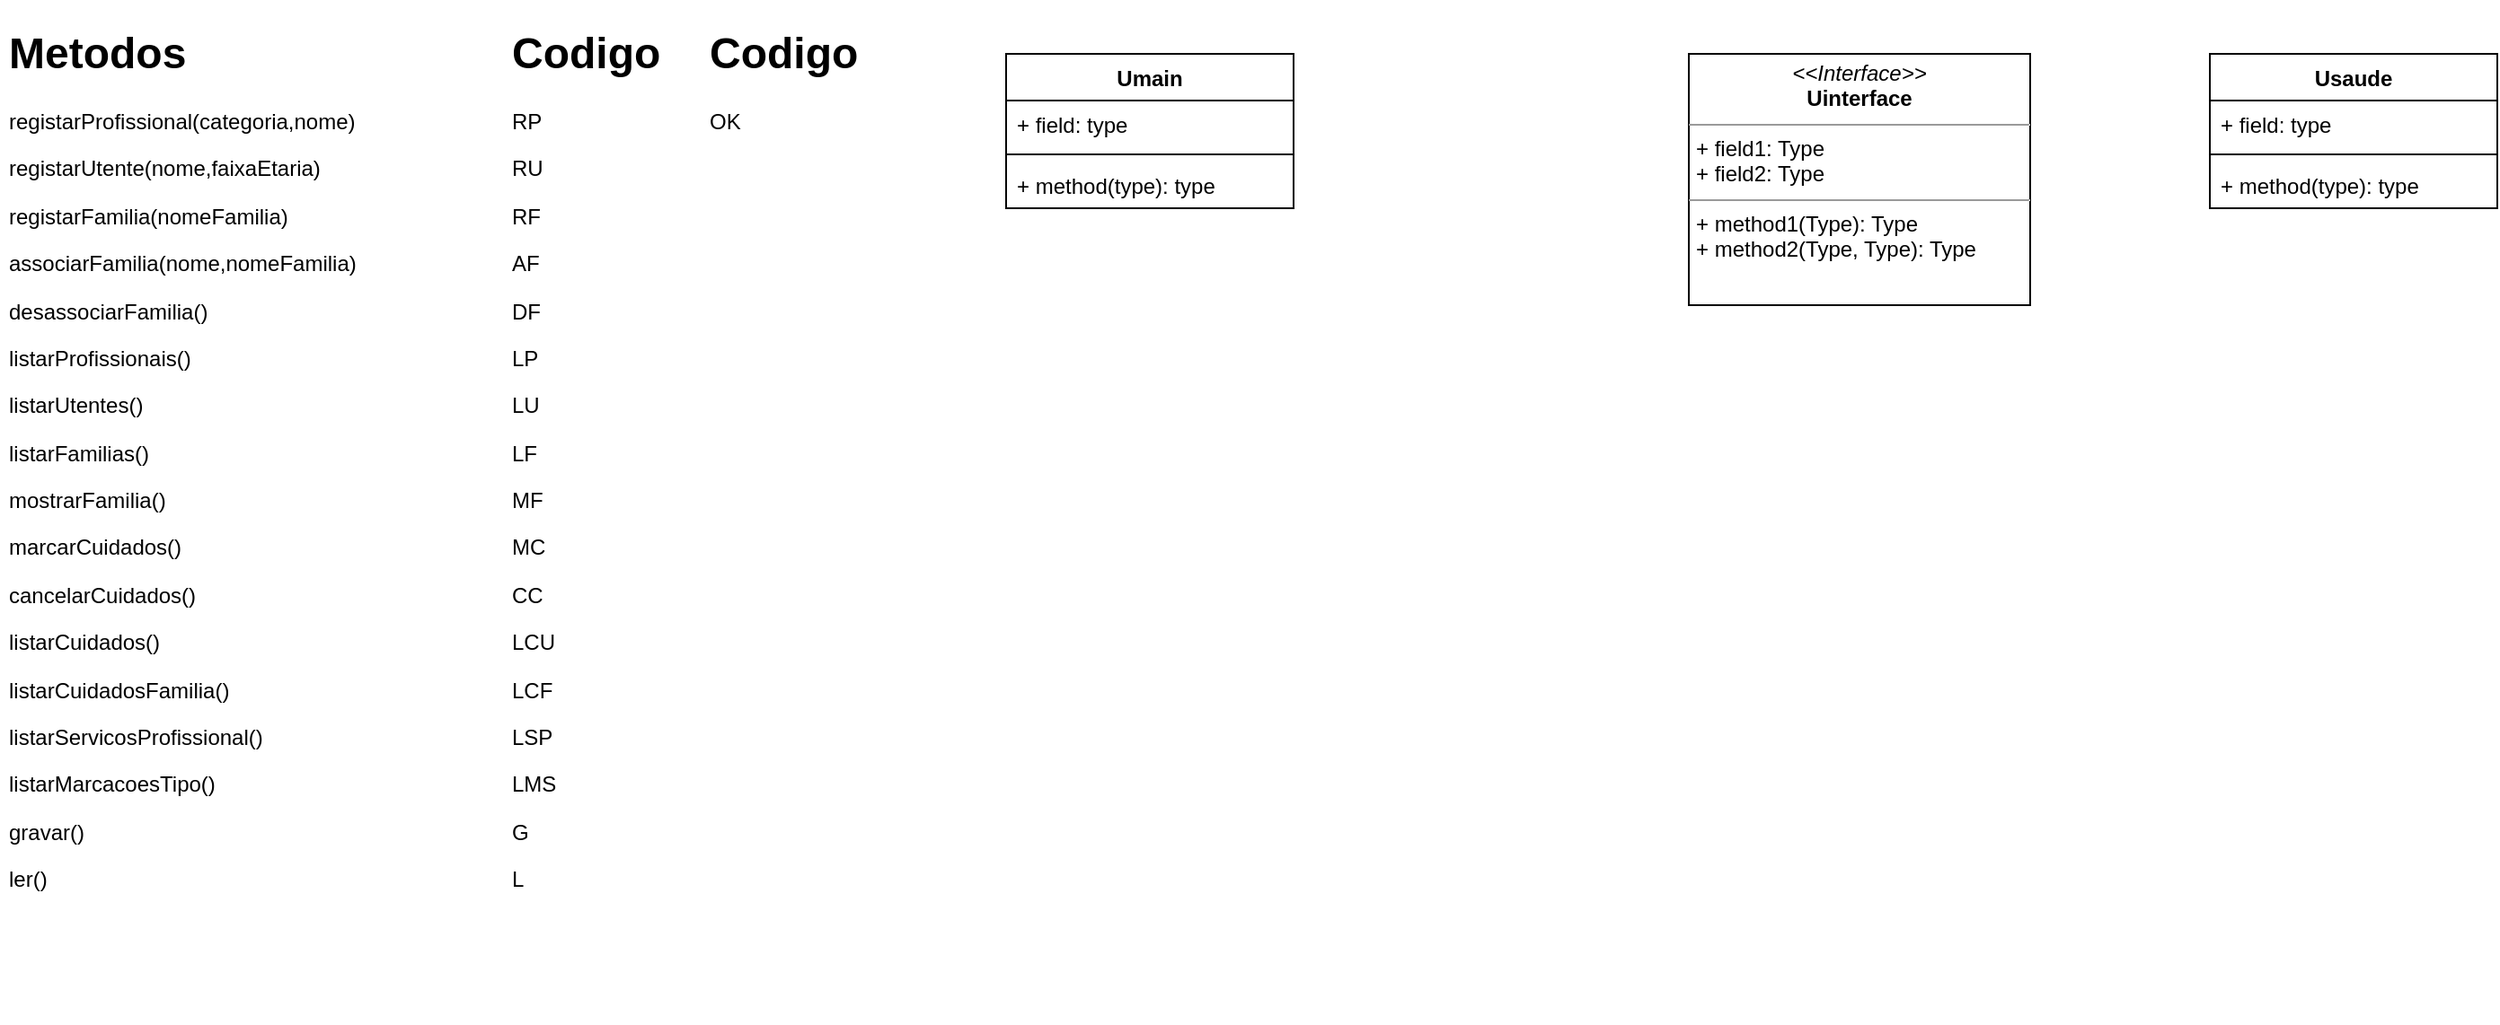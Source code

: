 <mxfile version="12.4.9" type="github"><diagram id="C5RBs43oDa-KdzZeNtuy" name="Page-1"><mxGraphModel dx="1365" dy="367" grid="1" gridSize="10" guides="1" tooltips="1" connect="1" arrows="1" fold="1" page="1" pageScale="1" pageWidth="827" pageHeight="1169" math="0" shadow="0"><root><mxCell id="WIyWlLk6GJQsqaUBKTNV-0"/><mxCell id="WIyWlLk6GJQsqaUBKTNV-1" parent="WIyWlLk6GJQsqaUBKTNV-0"/><mxCell id="7nI94-jbErcnDTuIcxQF-0" value="&lt;h1&gt;Metodos&lt;/h1&gt;&lt;p&gt;registarProfissional(categoria,nome)&lt;/p&gt;&lt;p&gt;registarUtente(nome,faixaEtaria)&lt;/p&gt;&lt;p&gt;registarFamilia(nomeFamilia)&lt;/p&gt;&lt;p&gt;associarFamilia(nome,nomeFamilia)&lt;/p&gt;&lt;p&gt;desassociarFamilia()&lt;/p&gt;&lt;p&gt;listarProfissionais()&lt;/p&gt;&lt;p&gt;listarUtentes()&lt;/p&gt;&lt;p&gt;listarFamilias()&lt;/p&gt;&lt;p&gt;mostrarFamilia()&lt;/p&gt;&lt;p&gt;marcarCuidados()&lt;/p&gt;&lt;p&gt;cancelarCuidados()&lt;/p&gt;&lt;p&gt;listarCuidados()&lt;/p&gt;&lt;p&gt;listarCuidadosFamilia()&lt;/p&gt;&lt;p&gt;listarServicosProfissional()&lt;/p&gt;&lt;p&gt;listarMarcacoesTipo()&lt;/p&gt;&lt;p&gt;gravar()&lt;/p&gt;&lt;p&gt;ler()&lt;br&gt;&lt;/p&gt;&lt;p&gt;&lt;br&gt;&lt;/p&gt;&lt;p&gt;&lt;br&gt;&lt;/p&gt;" style="text;html=1;strokeColor=none;fillColor=none;spacing=5;spacingTop=-20;whiteSpace=wrap;overflow=hidden;rounded=0;" parent="WIyWlLk6GJQsqaUBKTNV-1" vertex="1"><mxGeometry x="-780" y="30" width="280" height="520" as="geometry"/></mxCell><mxCell id="7nI94-jbErcnDTuIcxQF-1" value="&lt;h1&gt;Codigo&lt;/h1&gt;&lt;p&gt;RP&lt;/p&gt;&lt;p&gt;RU&lt;/p&gt;&lt;p&gt;RF&lt;/p&gt;&lt;p&gt;AF&lt;/p&gt;&lt;p&gt;DF&lt;/p&gt;&lt;p&gt;LP&lt;/p&gt;&lt;p&gt;LU&lt;/p&gt;&lt;p&gt;LF&lt;/p&gt;&lt;p&gt;MF&lt;/p&gt;&lt;p&gt;MC&lt;/p&gt;&lt;p&gt;CC&lt;/p&gt;&lt;p&gt;LCU&lt;/p&gt;&lt;p&gt;LCF&lt;/p&gt;&lt;p&gt;LSP&lt;/p&gt;&lt;p&gt;LMS&lt;/p&gt;&lt;p&gt;G&lt;/p&gt;&lt;p&gt;L&lt;br&gt;&lt;/p&gt;&lt;p&gt;&lt;br&gt;&lt;/p&gt;" style="text;html=1;strokeColor=none;fillColor=none;spacing=5;spacingTop=-20;whiteSpace=wrap;overflow=hidden;rounded=0;" parent="WIyWlLk6GJQsqaUBKTNV-1" vertex="1"><mxGeometry x="-500.0" y="30" width="100" height="560" as="geometry"/></mxCell><mxCell id="BHbBqp7cXvZH5H7JgLkB-0" value="Usaude" style="swimlane;fontStyle=1;align=center;verticalAlign=top;childLayout=stackLayout;horizontal=1;startSize=26;horizontalStack=0;resizeParent=1;resizeParentMax=0;resizeLast=0;collapsible=1;marginBottom=0;" vertex="1" parent="WIyWlLk6GJQsqaUBKTNV-1"><mxGeometry x="450" y="50" width="160" height="86" as="geometry"/></mxCell><mxCell id="BHbBqp7cXvZH5H7JgLkB-1" value="+ field: type" style="text;strokeColor=none;fillColor=none;align=left;verticalAlign=top;spacingLeft=4;spacingRight=4;overflow=hidden;rotatable=0;points=[[0,0.5],[1,0.5]];portConstraint=eastwest;" vertex="1" parent="BHbBqp7cXvZH5H7JgLkB-0"><mxGeometry y="26" width="160" height="26" as="geometry"/></mxCell><mxCell id="BHbBqp7cXvZH5H7JgLkB-2" value="" style="line;strokeWidth=1;fillColor=none;align=left;verticalAlign=middle;spacingTop=-1;spacingLeft=3;spacingRight=3;rotatable=0;labelPosition=right;points=[];portConstraint=eastwest;" vertex="1" parent="BHbBqp7cXvZH5H7JgLkB-0"><mxGeometry y="52" width="160" height="8" as="geometry"/></mxCell><mxCell id="BHbBqp7cXvZH5H7JgLkB-3" value="+ method(type): type" style="text;strokeColor=none;fillColor=none;align=left;verticalAlign=top;spacingLeft=4;spacingRight=4;overflow=hidden;rotatable=0;points=[[0,0.5],[1,0.5]];portConstraint=eastwest;" vertex="1" parent="BHbBqp7cXvZH5H7JgLkB-0"><mxGeometry y="60" width="160" height="26" as="geometry"/></mxCell><mxCell id="BHbBqp7cXvZH5H7JgLkB-4" value="&lt;p style=&quot;margin: 0px ; margin-top: 4px ; text-align: center&quot;&gt;&lt;i&gt;&amp;lt;&amp;lt;Interface&amp;gt;&amp;gt;&lt;/i&gt;&lt;br&gt;&lt;b&gt;Uinterface&lt;/b&gt;&lt;/p&gt;&lt;hr size=&quot;1&quot;&gt;&lt;p style=&quot;margin: 0px ; margin-left: 4px&quot;&gt;+ field1: Type&lt;br&gt;+ field2: Type&lt;/p&gt;&lt;hr size=&quot;1&quot;&gt;&lt;p style=&quot;margin: 0px ; margin-left: 4px&quot;&gt;+ method1(Type): Type&lt;br&gt;+ method2(Type, Type): Type&lt;/p&gt;" style="verticalAlign=top;align=left;overflow=fill;fontSize=12;fontFamily=Helvetica;html=1;" vertex="1" parent="WIyWlLk6GJQsqaUBKTNV-1"><mxGeometry x="160" y="50" width="190" height="140" as="geometry"/></mxCell><mxCell id="BHbBqp7cXvZH5H7JgLkB-5" value="Umain" style="swimlane;fontStyle=1;align=center;verticalAlign=top;childLayout=stackLayout;horizontal=1;startSize=26;horizontalStack=0;resizeParent=1;resizeParentMax=0;resizeLast=0;collapsible=1;marginBottom=0;" vertex="1" parent="WIyWlLk6GJQsqaUBKTNV-1"><mxGeometry x="-220" y="50" width="160" height="86" as="geometry"/></mxCell><mxCell id="BHbBqp7cXvZH5H7JgLkB-6" value="+ field: type" style="text;strokeColor=none;fillColor=none;align=left;verticalAlign=top;spacingLeft=4;spacingRight=4;overflow=hidden;rotatable=0;points=[[0,0.5],[1,0.5]];portConstraint=eastwest;" vertex="1" parent="BHbBqp7cXvZH5H7JgLkB-5"><mxGeometry y="26" width="160" height="26" as="geometry"/></mxCell><mxCell id="BHbBqp7cXvZH5H7JgLkB-7" value="" style="line;strokeWidth=1;fillColor=none;align=left;verticalAlign=middle;spacingTop=-1;spacingLeft=3;spacingRight=3;rotatable=0;labelPosition=right;points=[];portConstraint=eastwest;" vertex="1" parent="BHbBqp7cXvZH5H7JgLkB-5"><mxGeometry y="52" width="160" height="8" as="geometry"/></mxCell><mxCell id="BHbBqp7cXvZH5H7JgLkB-8" value="+ method(type): type" style="text;strokeColor=none;fillColor=none;align=left;verticalAlign=top;spacingLeft=4;spacingRight=4;overflow=hidden;rotatable=0;points=[[0,0.5],[1,0.5]];portConstraint=eastwest;" vertex="1" parent="BHbBqp7cXvZH5H7JgLkB-5"><mxGeometry y="60" width="160" height="26" as="geometry"/></mxCell><mxCell id="BHbBqp7cXvZH5H7JgLkB-9" value="&lt;h1&gt;Codigo&lt;/h1&gt;&lt;div&gt;OK&lt;/div&gt;&lt;div&gt;&lt;br&gt;&lt;/div&gt;&lt;p&gt;&lt;br&gt;&lt;/p&gt;&lt;p&gt;&lt;br&gt;&lt;/p&gt;&lt;p&gt;&lt;br&gt;&lt;/p&gt;&lt;p&gt;&lt;br&gt;&lt;/p&gt;&lt;p&gt;&lt;br&gt;&lt;/p&gt;&lt;p&gt;&lt;br&gt;&lt;/p&gt;&lt;p&gt;&lt;br&gt;&lt;/p&gt;&lt;p&gt;&lt;br&gt;&lt;/p&gt;&lt;p&gt;&lt;br&gt;&lt;/p&gt;&lt;p&gt;&lt;br&gt;&lt;/p&gt;&lt;p&gt;&lt;br&gt;&lt;/p&gt;&lt;p&gt;&lt;br&gt;&lt;/p&gt;&lt;p&gt;&lt;br&gt;&lt;/p&gt;&lt;p&gt;&lt;br&gt;&lt;/p&gt;&lt;p&gt;&lt;br&gt;&lt;/p&gt;&lt;p&gt;&lt;br&gt;&lt;/p&gt;&lt;p&gt;&lt;br&gt;&lt;/p&gt;&lt;p&gt;&lt;br&gt;&lt;/p&gt;" style="text;html=1;strokeColor=none;fillColor=none;spacing=5;spacingTop=-20;whiteSpace=wrap;overflow=hidden;rounded=0;" vertex="1" parent="WIyWlLk6GJQsqaUBKTNV-1"><mxGeometry x="-390" y="30" width="100" height="560" as="geometry"/></mxCell></root></mxGraphModel></diagram></mxfile>